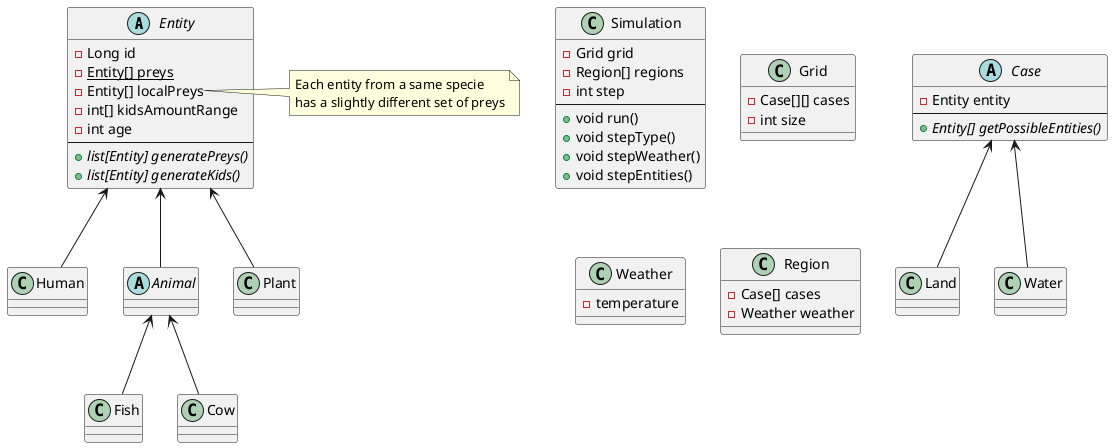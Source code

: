 @startuml class diagram

abstract class Entity {
    -Long id
    -{static} Entity[] preys
    -Entity[] localPreys
    -int[] kidsAmountRange
    -int age
    --
    +list[Entity] {abstract} generatePreys()
    +list[Entity] {abstract} generateKids()
}

class Simulation {
    -Grid grid
    -Region[] regions
    -int step
    --
    +void run()
    +void stepType()
    +void stepWeather()
    +void stepEntities()
}

class Grid {
    -Case[][] cases
    -int size
}

abstract class Case {
    -Entity entity
    --
    {abstract} +Entity[] getPossibleEntities()
}

class Land {
    
}

class Water {
    
}

class Weather {
    -temperature
}

class Region {
    -Case[] cases
    -Weather weather
}


class Fish {

}

class Human {

}

abstract class Animal {

}

class Plant {
}

class Cow {
}

Entity <-- Human
Entity <-- Animal
Entity <-- Plant

Animal <-- Fish
Animal <-- Cow

Case <-- Land
Case <-- Water

note right of Entity::localPreys
    Each entity from a same specie
    has a slightly different set of preys
end note

@enduml
